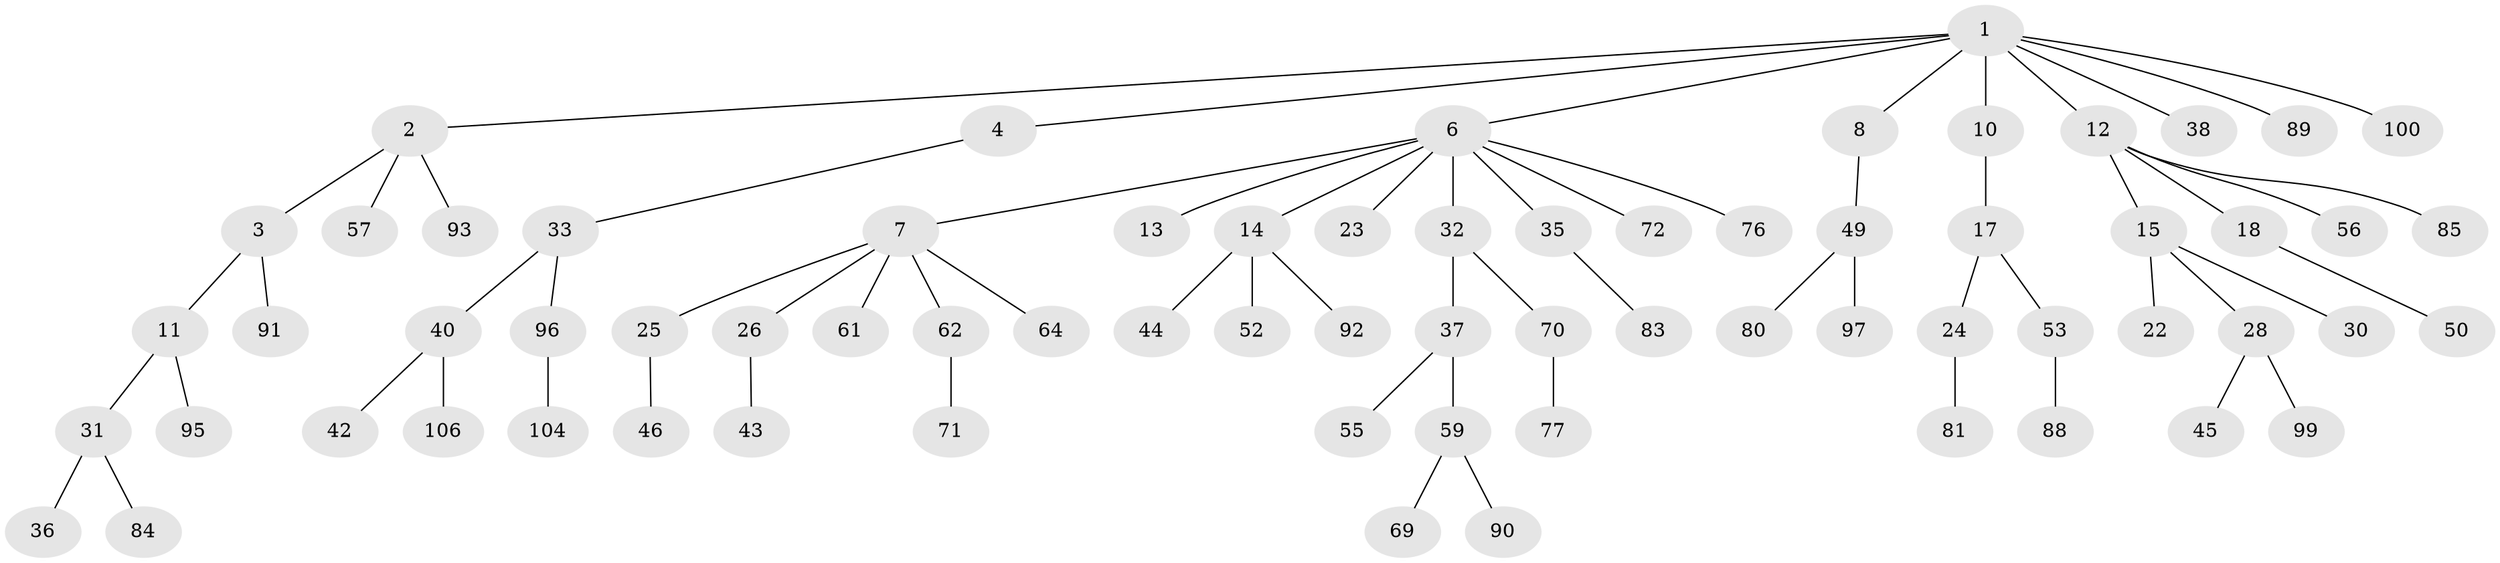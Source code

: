 // Generated by graph-tools (version 1.1) at 2025/24/03/03/25 07:24:08]
// undirected, 70 vertices, 69 edges
graph export_dot {
graph [start="1"]
  node [color=gray90,style=filled];
  1 [super="+5"];
  2 [super="+87"];
  3 [super="+9"];
  4;
  6 [super="+78"];
  7 [super="+21"];
  8 [super="+47"];
  10 [super="+66"];
  11 [super="+19"];
  12 [super="+34"];
  13;
  14 [super="+27"];
  15 [super="+16"];
  17 [super="+20"];
  18 [super="+98"];
  22;
  23 [super="+29"];
  24 [super="+51"];
  25 [super="+82"];
  26 [super="+79"];
  28 [super="+54"];
  30 [super="+86"];
  31;
  32 [super="+74"];
  33 [super="+39"];
  35;
  36 [super="+41"];
  37 [super="+48"];
  38;
  40 [super="+58"];
  42;
  43 [super="+67"];
  44 [super="+60"];
  45;
  46;
  49 [super="+63"];
  50;
  52;
  53 [super="+73"];
  55 [super="+75"];
  56;
  57;
  59 [super="+65"];
  61;
  62 [super="+68"];
  64;
  69;
  70;
  71;
  72;
  76 [super="+103"];
  77 [super="+101"];
  80;
  81 [super="+102"];
  83 [super="+94"];
  84;
  85;
  88;
  89;
  90;
  91;
  92;
  93;
  95;
  96;
  97 [super="+105"];
  99;
  100;
  104;
  106;
  1 -- 2;
  1 -- 4;
  1 -- 6;
  1 -- 8;
  1 -- 10;
  1 -- 38;
  1 -- 100;
  1 -- 89;
  1 -- 12;
  2 -- 3;
  2 -- 57;
  2 -- 93;
  3 -- 11;
  3 -- 91;
  4 -- 33;
  6 -- 7;
  6 -- 13;
  6 -- 14;
  6 -- 23;
  6 -- 32;
  6 -- 35;
  6 -- 72;
  6 -- 76;
  7 -- 25;
  7 -- 61;
  7 -- 62;
  7 -- 64;
  7 -- 26;
  8 -- 49;
  10 -- 17;
  11 -- 31;
  11 -- 95;
  12 -- 15;
  12 -- 18;
  12 -- 56;
  12 -- 85;
  14 -- 44;
  14 -- 92;
  14 -- 52;
  15 -- 22;
  15 -- 28;
  15 -- 30;
  17 -- 24;
  17 -- 53;
  18 -- 50;
  24 -- 81;
  25 -- 46;
  26 -- 43;
  28 -- 45;
  28 -- 99;
  31 -- 36;
  31 -- 84;
  32 -- 37;
  32 -- 70;
  33 -- 40;
  33 -- 96;
  35 -- 83;
  37 -- 59;
  37 -- 55;
  40 -- 42;
  40 -- 106;
  49 -- 80;
  49 -- 97;
  53 -- 88;
  59 -- 69;
  59 -- 90;
  62 -- 71;
  70 -- 77;
  96 -- 104;
}
